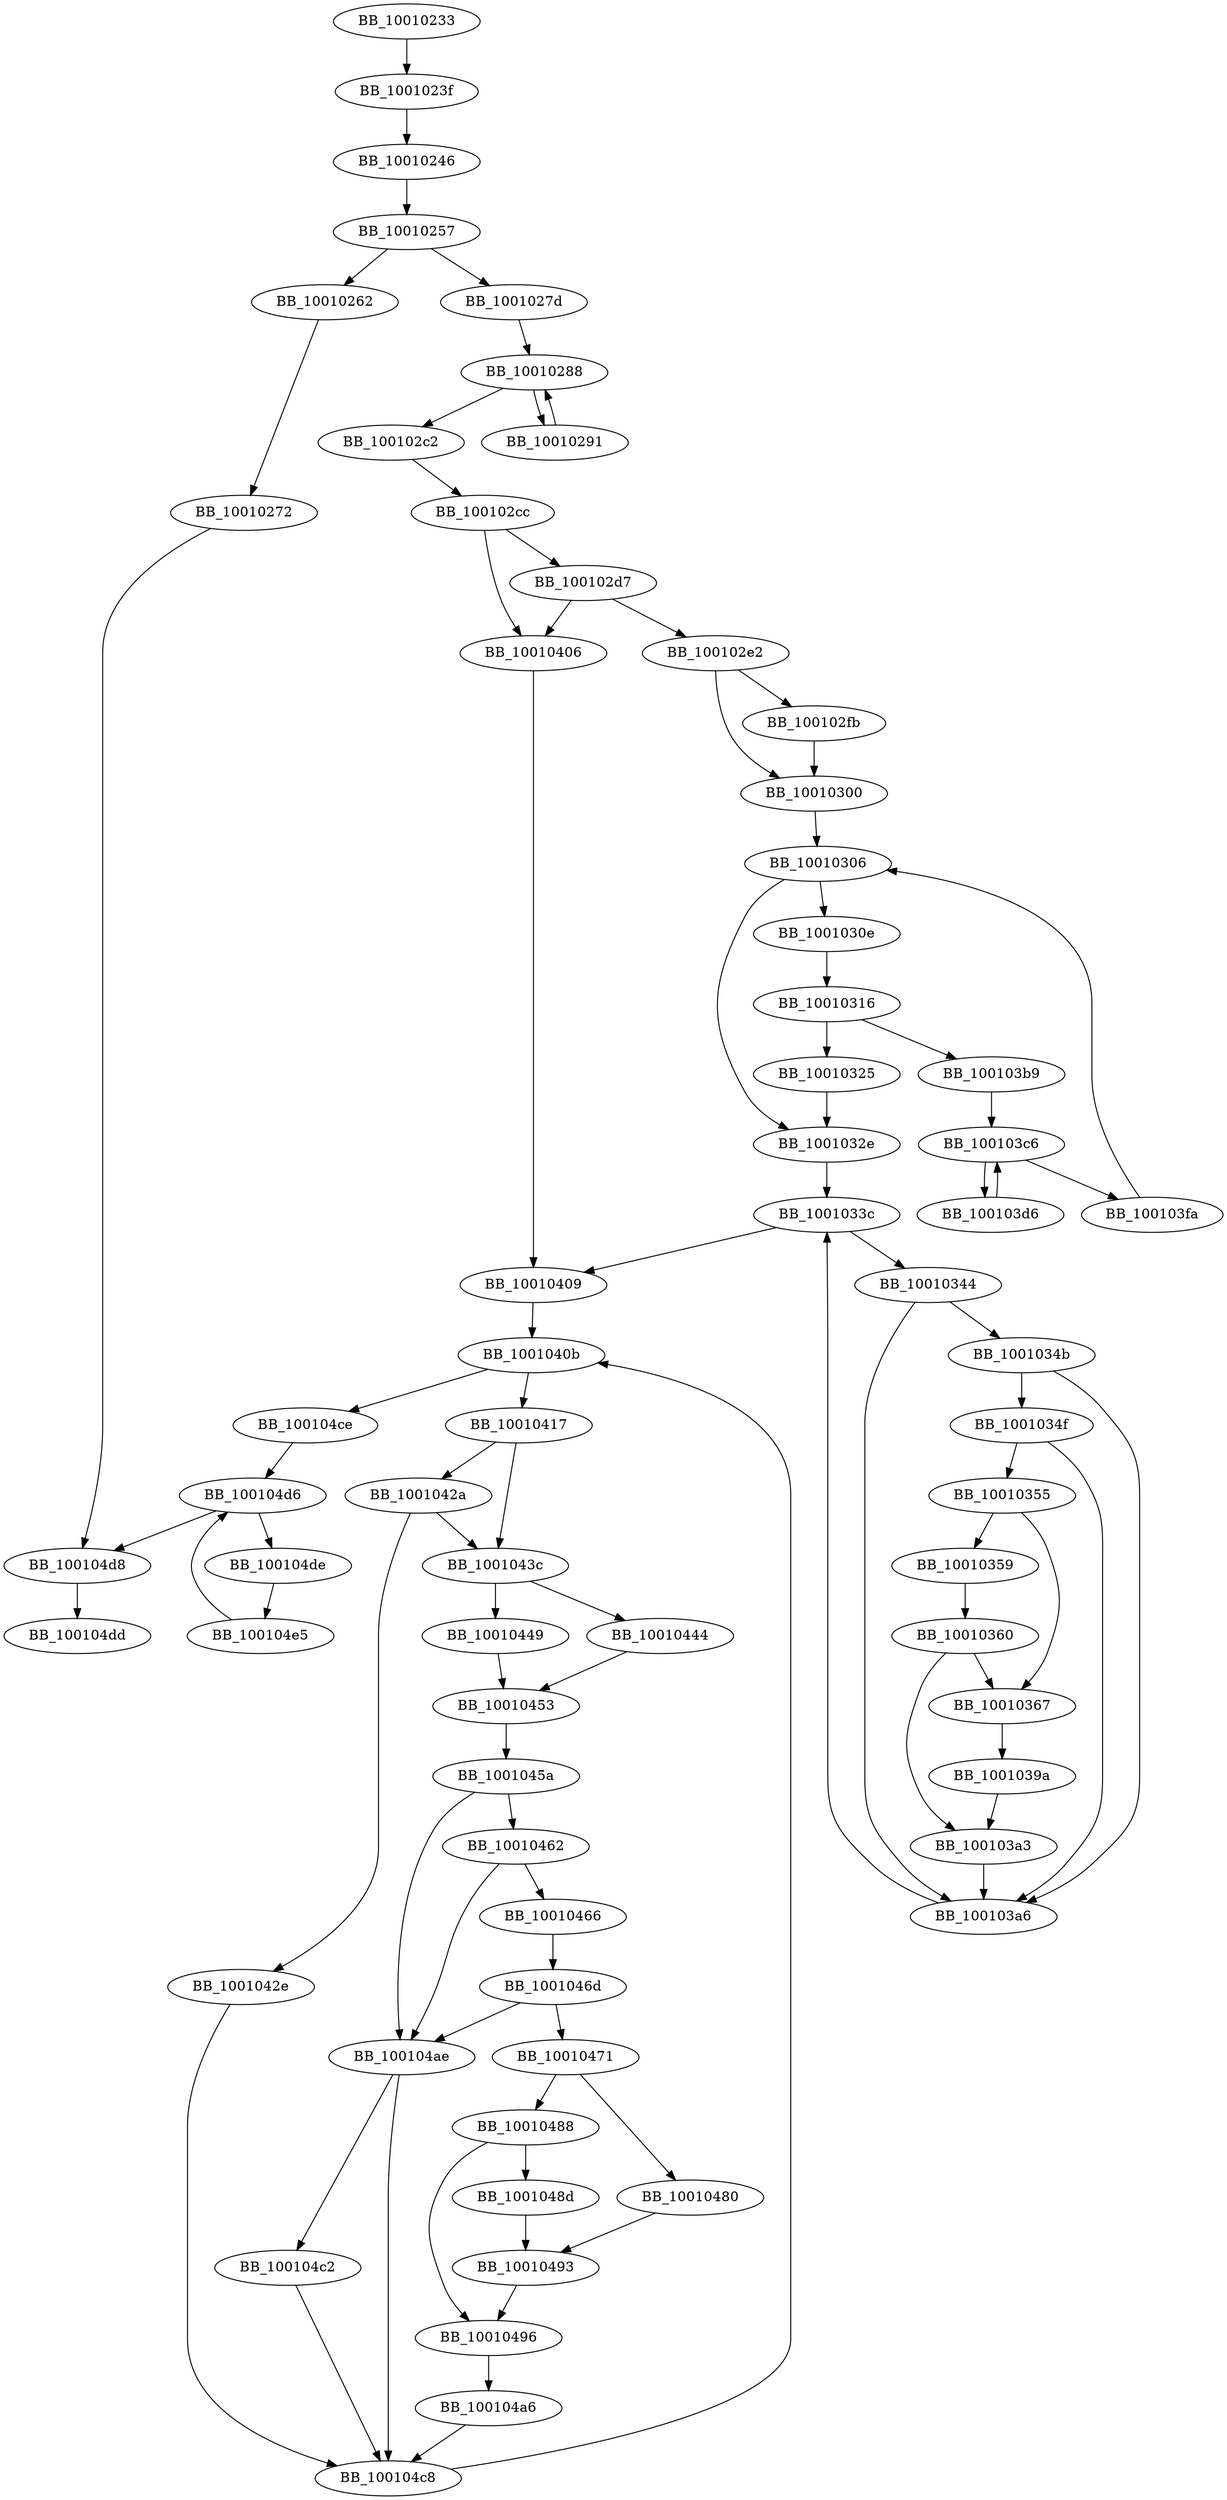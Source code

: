 DiGraph __ioinit{
BB_10010233->BB_1001023f
BB_1001023f->BB_10010246
BB_10010246->BB_10010257
BB_10010257->BB_10010262
BB_10010257->BB_1001027d
BB_10010262->BB_10010272
BB_10010272->BB_100104d8
BB_1001027d->BB_10010288
BB_10010288->BB_10010291
BB_10010288->BB_100102c2
BB_10010291->BB_10010288
BB_100102c2->BB_100102cc
BB_100102cc->BB_100102d7
BB_100102cc->BB_10010406
BB_100102d7->BB_100102e2
BB_100102d7->BB_10010406
BB_100102e2->BB_100102fb
BB_100102e2->BB_10010300
BB_100102fb->BB_10010300
BB_10010300->BB_10010306
BB_10010306->BB_1001030e
BB_10010306->BB_1001032e
BB_1001030e->BB_10010316
BB_10010316->BB_10010325
BB_10010316->BB_100103b9
BB_10010325->BB_1001032e
BB_1001032e->BB_1001033c
BB_1001033c->BB_10010344
BB_1001033c->BB_10010409
BB_10010344->BB_1001034b
BB_10010344->BB_100103a6
BB_1001034b->BB_1001034f
BB_1001034b->BB_100103a6
BB_1001034f->BB_10010355
BB_1001034f->BB_100103a6
BB_10010355->BB_10010359
BB_10010355->BB_10010367
BB_10010359->BB_10010360
BB_10010360->BB_10010367
BB_10010360->BB_100103a3
BB_10010367->BB_1001039a
BB_1001039a->BB_100103a3
BB_100103a3->BB_100103a6
BB_100103a6->BB_1001033c
BB_100103b9->BB_100103c6
BB_100103c6->BB_100103d6
BB_100103c6->BB_100103fa
BB_100103d6->BB_100103c6
BB_100103fa->BB_10010306
BB_10010406->BB_10010409
BB_10010409->BB_1001040b
BB_1001040b->BB_10010417
BB_1001040b->BB_100104ce
BB_10010417->BB_1001042a
BB_10010417->BB_1001043c
BB_1001042a->BB_1001042e
BB_1001042a->BB_1001043c
BB_1001042e->BB_100104c8
BB_1001043c->BB_10010444
BB_1001043c->BB_10010449
BB_10010444->BB_10010453
BB_10010449->BB_10010453
BB_10010453->BB_1001045a
BB_1001045a->BB_10010462
BB_1001045a->BB_100104ae
BB_10010462->BB_10010466
BB_10010462->BB_100104ae
BB_10010466->BB_1001046d
BB_1001046d->BB_10010471
BB_1001046d->BB_100104ae
BB_10010471->BB_10010480
BB_10010471->BB_10010488
BB_10010480->BB_10010493
BB_10010488->BB_1001048d
BB_10010488->BB_10010496
BB_1001048d->BB_10010493
BB_10010493->BB_10010496
BB_10010496->BB_100104a6
BB_100104a6->BB_100104c8
BB_100104ae->BB_100104c2
BB_100104ae->BB_100104c8
BB_100104c2->BB_100104c8
BB_100104c8->BB_1001040b
BB_100104ce->BB_100104d6
BB_100104d6->BB_100104d8
BB_100104d6->BB_100104de
BB_100104d8->BB_100104dd
BB_100104de->BB_100104e5
BB_100104e5->BB_100104d6
}

